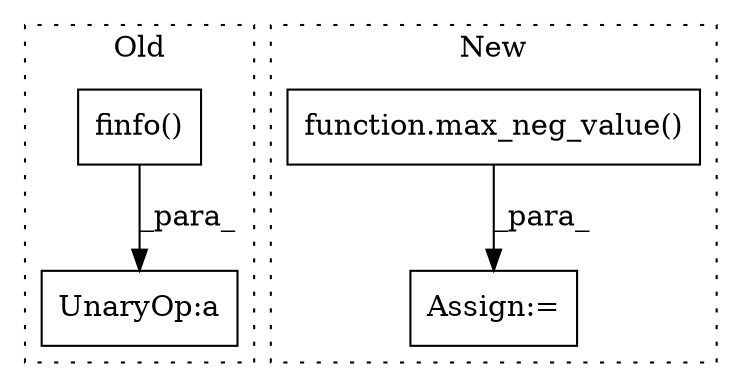 digraph G {
subgraph cluster0 {
1 [label="finfo()" a="75" s="14487,14508" l="12,1" shape="box"];
3 [label="UnaryOp:a" a="61" s="14486" l="27" shape="box"];
label = "Old";
style="dotted";
}
subgraph cluster1 {
2 [label="function.max_neg_value()" a="75" s="14396,14413" l="14,1" shape="box"];
4 [label="Assign:=" a="68" s="14393" l="3" shape="box"];
label = "New";
style="dotted";
}
1 -> 3 [label="_para_"];
2 -> 4 [label="_para_"];
}